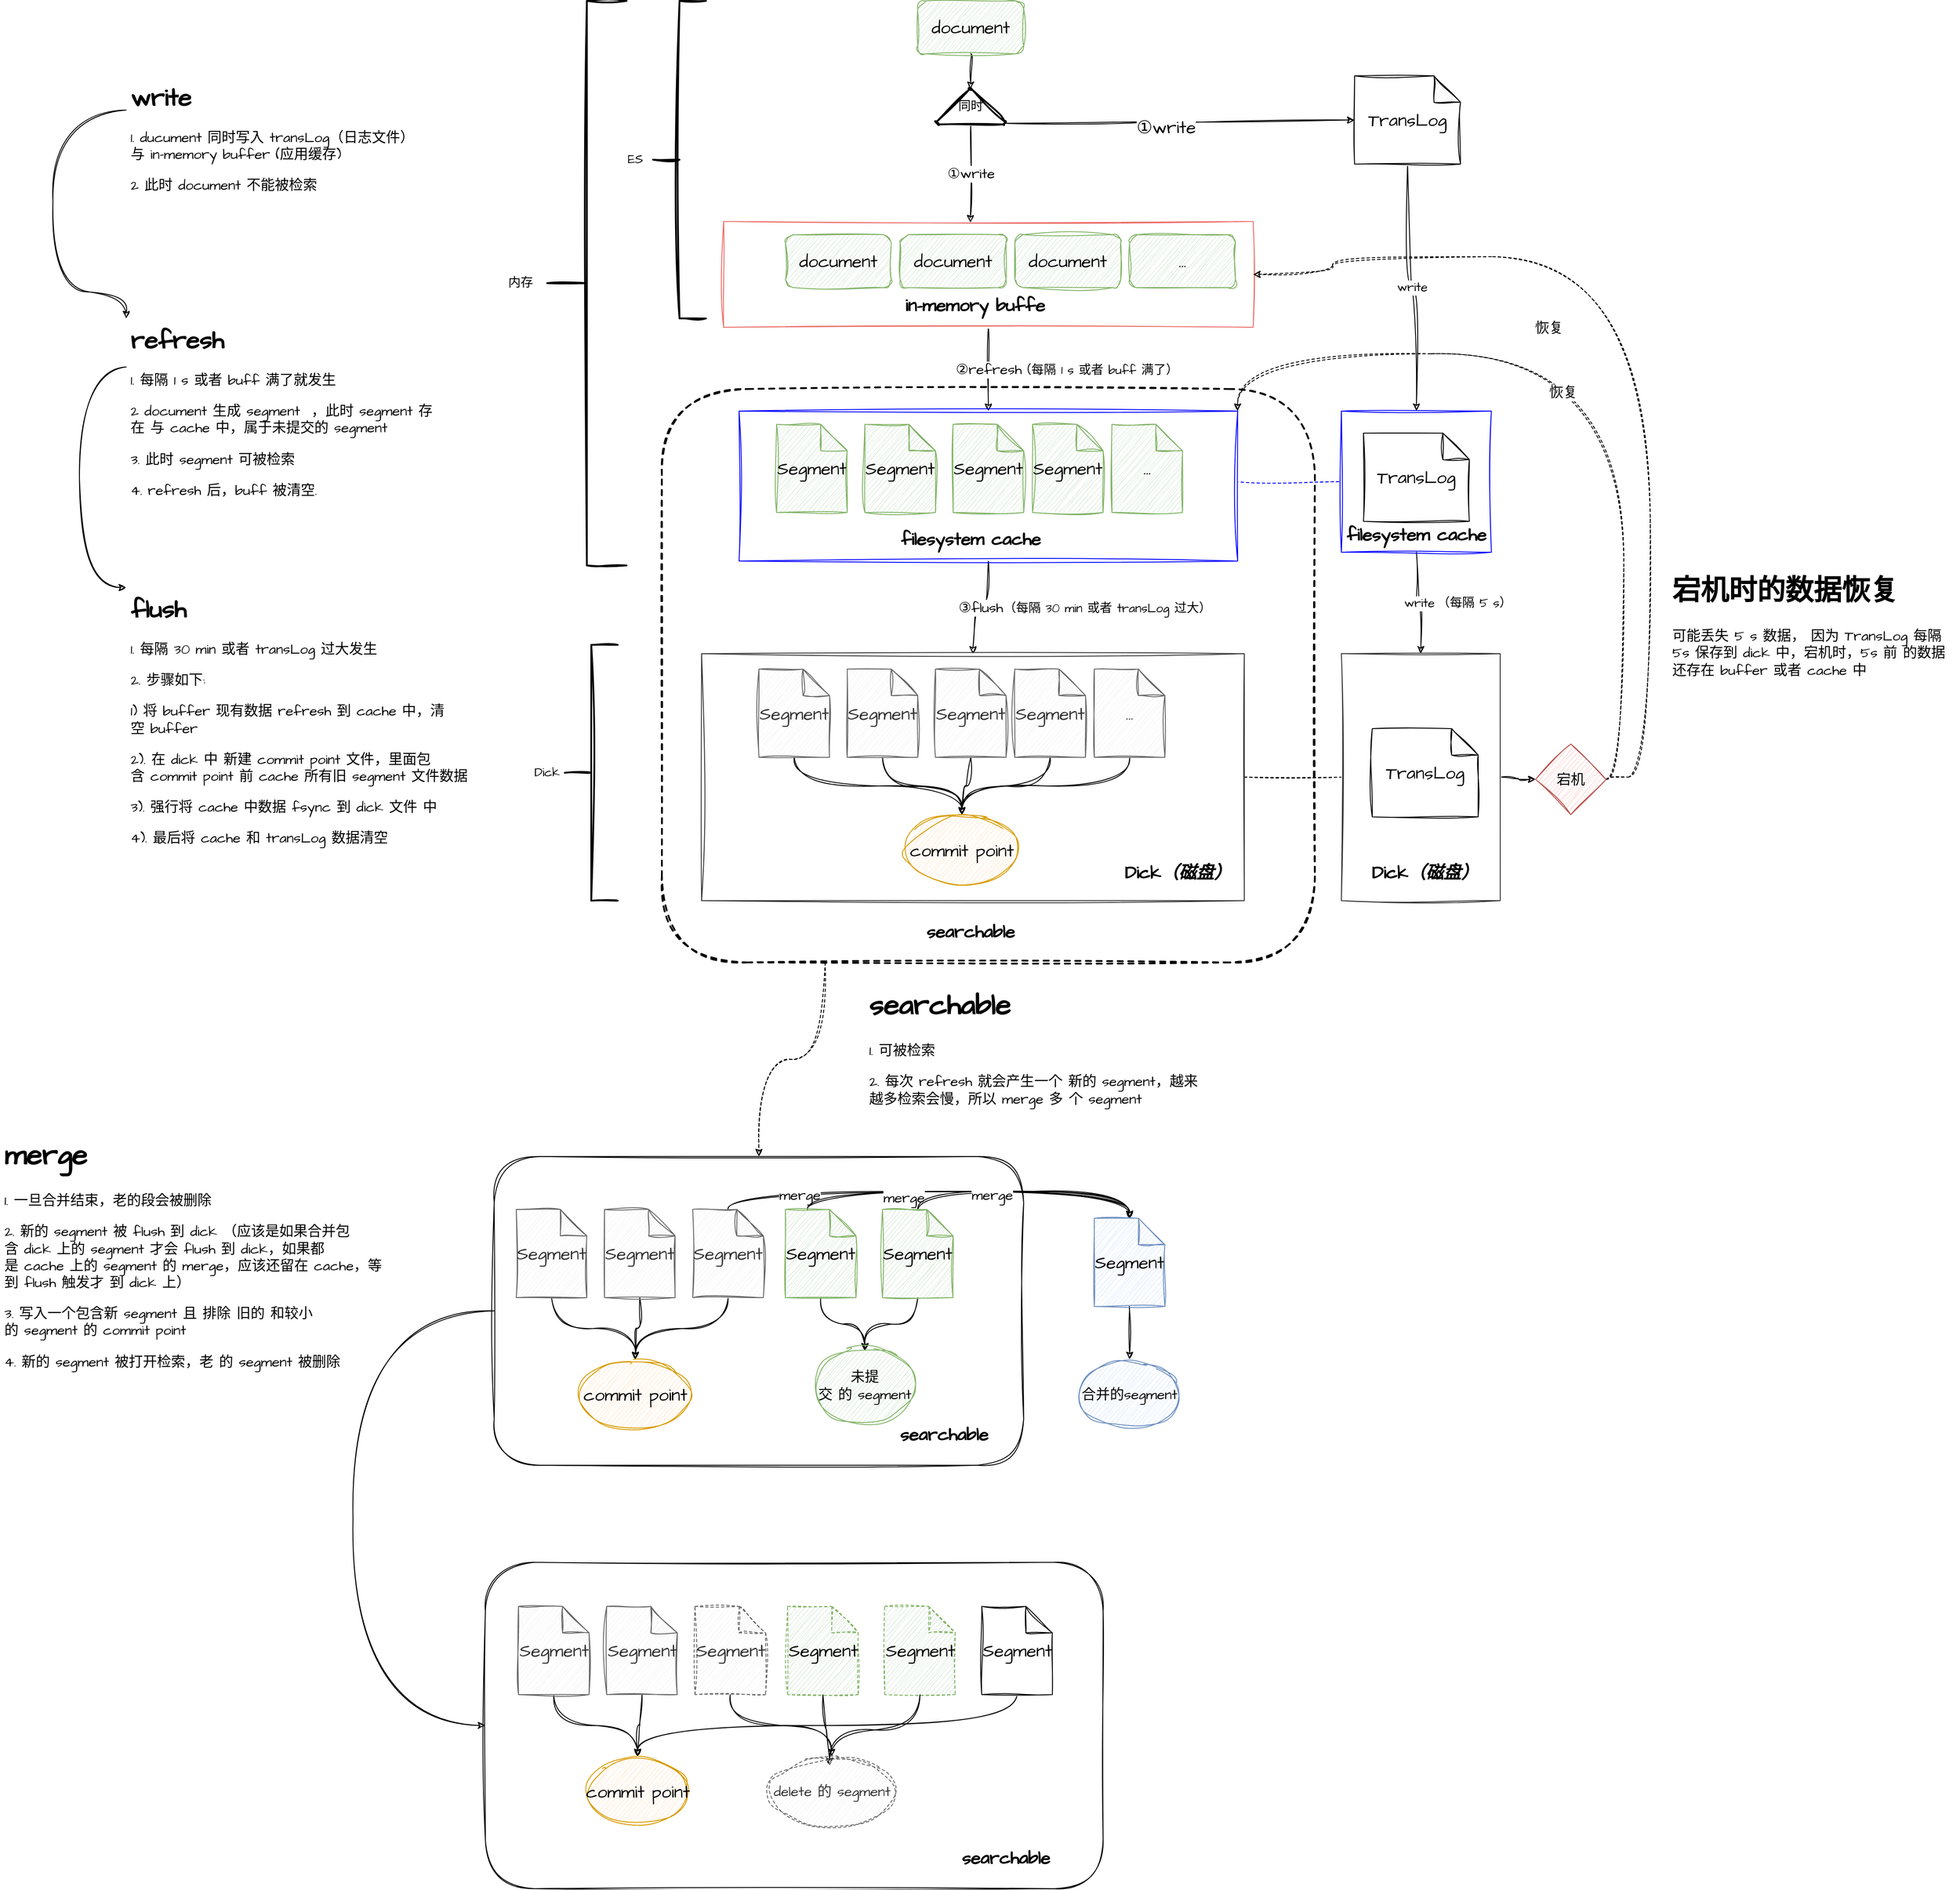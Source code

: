 <mxfile version="20.4.0" type="github">
  <diagram id="C5RBs43oDa-KdzZeNtuy" name="Page-1">
    <mxGraphModel dx="2714" dy="1038" grid="1" gridSize="10" guides="1" tooltips="1" connect="1" arrows="0" fold="1" page="1" pageScale="1" pageWidth="827" pageHeight="1169" math="0" shadow="0">
      <root>
        <mxCell id="WIyWlLk6GJQsqaUBKTNV-0" />
        <mxCell id="WIyWlLk6GJQsqaUBKTNV-1" parent="WIyWlLk6GJQsqaUBKTNV-0" />
        <mxCell id="B6rhOWFwD2jO_KiX5RUi-125" value="" style="rounded=1;whiteSpace=wrap;html=1;glass=0;sketch=1;hachureGap=4;jiggle=2;fontFamily=Architects Daughter;fontSource=https%3A%2F%2Ffonts.googleapis.com%2Fcss%3Ffamily%3DArchitects%2BDaughter;fontSize=16;" parent="WIyWlLk6GJQsqaUBKTNV-1" vertex="1">
          <mxGeometry x="-150" y="1890" width="700" height="370" as="geometry" />
        </mxCell>
        <mxCell id="B6rhOWFwD2jO_KiX5RUi-90" style="edgeStyle=orthogonalEdgeStyle;curved=1;rounded=0;sketch=1;hachureGap=4;jiggle=2;orthogonalLoop=1;jettySize=auto;html=1;exitX=0.25;exitY=1;exitDx=0;exitDy=0;dashed=1;fontFamily=Architects Daughter;fontSource=https%3A%2F%2Ffonts.googleapis.com%2Fcss%3Ffamily%3DArchitects%2BDaughter;fontSize=16;endArrow=classic;endFill=1;" parent="WIyWlLk6GJQsqaUBKTNV-1" source="B6rhOWFwD2jO_KiX5RUi-83" target="B6rhOWFwD2jO_KiX5RUi-91" edge="1">
          <mxGeometry relative="1" as="geometry">
            <mxPoint x="235.714" y="1570" as="targetPoint" />
          </mxGeometry>
        </mxCell>
        <mxCell id="B6rhOWFwD2jO_KiX5RUi-83" value="" style="rounded=1;whiteSpace=wrap;html=1;sketch=1;hachureGap=4;jiggle=2;strokeColor=#000000;fontFamily=Architects Daughter;fontSource=https%3A%2F%2Ffonts.googleapis.com%2Fcss%3Ffamily%3DArchitects%2BDaughter;fontSize=16;dashed=1;fillColor=none;glass=0;strokeWidth=2;" parent="WIyWlLk6GJQsqaUBKTNV-1" vertex="1">
          <mxGeometry x="50" y="560" width="740" height="650" as="geometry" />
        </mxCell>
        <mxCell id="B6rhOWFwD2jO_KiX5RUi-1" value="①write" style="edgeStyle=orthogonalEdgeStyle;rounded=0;sketch=1;hachureGap=4;jiggle=2;orthogonalLoop=1;jettySize=auto;html=1;fontFamily=Architects Daughter;fontSource=https%3A%2F%2Ffonts.googleapis.com%2Fcss%3Ffamily%3DArchitects%2BDaughter;fontSize=16;entryX=0.466;entryY=0.011;entryDx=0;entryDy=0;entryPerimeter=0;exitX=0.5;exitY=1;exitDx=0;exitDy=0;exitPerimeter=0;curved=1;" parent="WIyWlLk6GJQsqaUBKTNV-1" source="B6rhOWFwD2jO_KiX5RUi-53" target="B6rhOWFwD2jO_KiX5RUi-2" edge="1">
          <mxGeometry relative="1" as="geometry">
            <mxPoint x="400" y="360" as="targetPoint" />
          </mxGeometry>
        </mxCell>
        <mxCell id="B6rhOWFwD2jO_KiX5RUi-7" style="edgeStyle=orthogonalEdgeStyle;rounded=0;sketch=1;hachureGap=4;jiggle=2;orthogonalLoop=1;jettySize=auto;html=1;fontFamily=Architects Daughter;fontSource=https%3A%2F%2Ffonts.googleapis.com%2Fcss%3Ffamily%3DArchitects%2BDaughter;fontSize=16;exitX=0.99;exitY=0.97;exitDx=0;exitDy=0;exitPerimeter=0;curved=1;" parent="WIyWlLk6GJQsqaUBKTNV-1" source="B6rhOWFwD2jO_KiX5RUi-53" target="B6rhOWFwD2jO_KiX5RUi-8" edge="1">
          <mxGeometry relative="1" as="geometry">
            <mxPoint x="635" y="270" as="targetPoint" />
          </mxGeometry>
        </mxCell>
        <mxCell id="B6rhOWFwD2jO_KiX5RUi-9" value="①write" style="edgeLabel;html=1;align=center;verticalAlign=middle;resizable=0;points=[];fontSize=20;fontFamily=Architects Daughter;fontStyle=0" parent="B6rhOWFwD2jO_KiX5RUi-7" vertex="1" connectable="0">
          <mxGeometry x="-0.088" y="-4" relative="1" as="geometry">
            <mxPoint as="offset" />
          </mxGeometry>
        </mxCell>
        <mxCell id="B6rhOWFwD2jO_KiX5RUi-55" style="edgeStyle=orthogonalEdgeStyle;curved=1;rounded=0;sketch=1;hachureGap=4;jiggle=2;orthogonalLoop=1;jettySize=auto;html=1;exitX=0.5;exitY=1;exitDx=0;exitDy=0;entryX=0.5;entryY=0;entryDx=0;entryDy=0;entryPerimeter=0;fontFamily=Architects Daughter;fontSource=https%3A%2F%2Ffonts.googleapis.com%2Fcss%3Ffamily%3DArchitects%2BDaughter;fontSize=14;" parent="WIyWlLk6GJQsqaUBKTNV-1" source="B6rhOWFwD2jO_KiX5RUi-0" target="B6rhOWFwD2jO_KiX5RUi-53" edge="1">
          <mxGeometry relative="1" as="geometry" />
        </mxCell>
        <mxCell id="B6rhOWFwD2jO_KiX5RUi-0" value="document" style="rounded=1;whiteSpace=wrap;html=1;sketch=1;hachureGap=4;jiggle=2;fontFamily=Architects Daughter;fontSource=https%3A%2F%2Ffonts.googleapis.com%2Fcss%3Ffamily%3DArchitects%2BDaughter;fontSize=20;fillColor=#d5e8d4;strokeColor=#82b366;" parent="WIyWlLk6GJQsqaUBKTNV-1" vertex="1">
          <mxGeometry x="340" y="120" width="120" height="60" as="geometry" />
        </mxCell>
        <mxCell id="B6rhOWFwD2jO_KiX5RUi-10" value="②refresh" style="edgeStyle=orthogonalEdgeStyle;rounded=0;sketch=1;hachureGap=4;jiggle=2;orthogonalLoop=1;jettySize=auto;html=1;fontFamily=Architects Daughter;fontSource=https%3A%2F%2Ffonts.googleapis.com%2Fcss%3Ffamily%3DArchitects%2BDaughter;fontSize=16;" parent="WIyWlLk6GJQsqaUBKTNV-1" source="B6rhOWFwD2jO_KiX5RUi-2" target="B6rhOWFwD2jO_KiX5RUi-11" edge="1">
          <mxGeometry relative="1" as="geometry">
            <mxPoint x="420" y="520" as="targetPoint" />
          </mxGeometry>
        </mxCell>
        <mxCell id="B6rhOWFwD2jO_KiX5RUi-2" value="" style="rounded=0;whiteSpace=wrap;html=1;sketch=1;hachureGap=4;jiggle=2;fontFamily=Architects Daughter;fontSource=https%3A%2F%2Ffonts.googleapis.com%2Fcss%3Ffamily%3DArchitects%2BDaughter;fontSize=20;strokeColor=#EA6B66;" parent="WIyWlLk6GJQsqaUBKTNV-1" vertex="1">
          <mxGeometry x="120" y="370" width="600" height="120" as="geometry" />
        </mxCell>
        <mxCell id="B6rhOWFwD2jO_KiX5RUi-3" value="document" style="rounded=1;whiteSpace=wrap;html=1;sketch=1;hachureGap=4;jiggle=2;fontFamily=Architects Daughter;fontSource=https%3A%2F%2Ffonts.googleapis.com%2Fcss%3Ffamily%3DArchitects%2BDaughter;fontSize=20;fillColor=#d5e8d4;strokeColor=#82b366;" parent="WIyWlLk6GJQsqaUBKTNV-1" vertex="1">
          <mxGeometry x="190" y="385" width="120" height="60" as="geometry" />
        </mxCell>
        <mxCell id="B6rhOWFwD2jO_KiX5RUi-4" value="document" style="rounded=1;whiteSpace=wrap;html=1;sketch=1;hachureGap=4;jiggle=2;fontFamily=Architects Daughter;fontSource=https%3A%2F%2Ffonts.googleapis.com%2Fcss%3Ffamily%3DArchitects%2BDaughter;fontSize=20;fillColor=#d5e8d4;strokeColor=#82b366;" parent="WIyWlLk6GJQsqaUBKTNV-1" vertex="1">
          <mxGeometry x="320" y="385" width="120" height="60" as="geometry" />
        </mxCell>
        <mxCell id="B6rhOWFwD2jO_KiX5RUi-5" value="document" style="rounded=1;whiteSpace=wrap;html=1;sketch=1;hachureGap=4;jiggle=2;fontFamily=Architects Daughter;fontSource=https%3A%2F%2Ffonts.googleapis.com%2Fcss%3Ffamily%3DArchitects%2BDaughter;fontSize=20;fillColor=#d5e8d4;strokeColor=#82b366;" parent="WIyWlLk6GJQsqaUBKTNV-1" vertex="1">
          <mxGeometry x="450" y="385" width="120" height="60" as="geometry" />
        </mxCell>
        <mxCell id="B6rhOWFwD2jO_KiX5RUi-6" value="..." style="rounded=1;whiteSpace=wrap;html=1;sketch=1;hachureGap=4;jiggle=2;fontFamily=Architects Daughter;fontSource=https%3A%2F%2Ffonts.googleapis.com%2Fcss%3Ffamily%3DArchitects%2BDaughter;fontSize=20;fillColor=#d5e8d4;strokeColor=#82b366;" parent="WIyWlLk6GJQsqaUBKTNV-1" vertex="1">
          <mxGeometry x="580" y="385" width="120" height="60" as="geometry" />
        </mxCell>
        <mxCell id="B6rhOWFwD2jO_KiX5RUi-60" value="write" style="edgeStyle=orthogonalEdgeStyle;curved=1;rounded=0;sketch=1;hachureGap=4;jiggle=2;orthogonalLoop=1;jettySize=auto;html=1;entryX=0.5;entryY=0;entryDx=0;entryDy=0;fontFamily=Architects Daughter;fontSource=https%3A%2F%2Ffonts.googleapis.com%2Fcss%3Ffamily%3DArchitects%2BDaughter;fontSize=14;" parent="WIyWlLk6GJQsqaUBKTNV-1" source="B6rhOWFwD2jO_KiX5RUi-8" target="B6rhOWFwD2jO_KiX5RUi-59" edge="1">
          <mxGeometry relative="1" as="geometry" />
        </mxCell>
        <mxCell id="B6rhOWFwD2jO_KiX5RUi-8" value="TransLog" style="shape=note;whiteSpace=wrap;html=1;backgroundOutline=1;darkOpacity=0.05;sketch=1;hachureGap=4;jiggle=2;fontFamily=Architects Daughter;fontSource=https%3A%2F%2Ffonts.googleapis.com%2Fcss%3Ffamily%3DArchitects%2BDaughter;fontSize=20;" parent="WIyWlLk6GJQsqaUBKTNV-1" vertex="1">
          <mxGeometry x="835" y="205" width="120" height="100" as="geometry" />
        </mxCell>
        <mxCell id="B6rhOWFwD2jO_KiX5RUi-38" value="③flush" style="edgeStyle=orthogonalEdgeStyle;curved=1;rounded=0;sketch=1;hachureGap=4;jiggle=2;orthogonalLoop=1;jettySize=auto;html=1;entryX=0.5;entryY=0;entryDx=0;entryDy=0;fontFamily=Architects Daughter;fontSource=https%3A%2F%2Ffonts.googleapis.com%2Fcss%3Ffamily%3DArchitects%2BDaughter;fontSize=16;" parent="WIyWlLk6GJQsqaUBKTNV-1" source="B6rhOWFwD2jO_KiX5RUi-11" target="B6rhOWFwD2jO_KiX5RUi-24" edge="1">
          <mxGeometry relative="1" as="geometry" />
        </mxCell>
        <mxCell id="B6rhOWFwD2jO_KiX5RUi-61" style="edgeStyle=orthogonalEdgeStyle;curved=1;rounded=0;sketch=1;hachureGap=4;jiggle=2;orthogonalLoop=1;jettySize=auto;html=1;exitX=0.996;exitY=0.471;exitDx=0;exitDy=0;entryX=0;entryY=0.5;entryDx=0;entryDy=0;fontFamily=Architects Daughter;fontSource=https%3A%2F%2Ffonts.googleapis.com%2Fcss%3Ffamily%3DArchitects%2BDaughter;fontSize=14;endArrow=none;endFill=0;dashed=1;exitPerimeter=0;strokeColor=#0000FF;" parent="WIyWlLk6GJQsqaUBKTNV-1" source="B6rhOWFwD2jO_KiX5RUi-11" target="B6rhOWFwD2jO_KiX5RUi-59" edge="1">
          <mxGeometry relative="1" as="geometry" />
        </mxCell>
        <mxCell id="B6rhOWFwD2jO_KiX5RUi-11" value="" style="rounded=0;whiteSpace=wrap;html=1;sketch=1;hachureGap=4;jiggle=2;fontFamily=Architects Daughter;fontSource=https%3A%2F%2Ffonts.googleapis.com%2Fcss%3Ffamily%3DArchitects%2BDaughter;fontSize=20;strokeColor=#0000FF;" parent="WIyWlLk6GJQsqaUBKTNV-1" vertex="1">
          <mxGeometry x="137.5" y="585" width="565" height="170" as="geometry" />
        </mxCell>
        <mxCell id="B6rhOWFwD2jO_KiX5RUi-12" value="Segment" style="shape=note;whiteSpace=wrap;html=1;backgroundOutline=1;darkOpacity=0.05;sketch=1;hachureGap=4;jiggle=2;fontFamily=Architects Daughter;fontSource=https%3A%2F%2Ffonts.googleapis.com%2Fcss%3Ffamily%3DArchitects%2BDaughter;fontSize=20;strokeColor=#82b366;fillColor=#d5e8d4;" parent="WIyWlLk6GJQsqaUBKTNV-1" vertex="1">
          <mxGeometry x="180" y="600" width="80" height="100" as="geometry" />
        </mxCell>
        <mxCell id="B6rhOWFwD2jO_KiX5RUi-13" value="Segment" style="shape=note;whiteSpace=wrap;html=1;backgroundOutline=1;darkOpacity=0.05;sketch=1;hachureGap=4;jiggle=2;fontFamily=Architects Daughter;fontSource=https%3A%2F%2Ffonts.googleapis.com%2Fcss%3Ffamily%3DArchitects%2BDaughter;fontSize=20;fillColor=#d5e8d4;strokeColor=#82b366;" parent="WIyWlLk6GJQsqaUBKTNV-1" vertex="1">
          <mxGeometry x="280" y="600" width="80" height="100" as="geometry" />
        </mxCell>
        <mxCell id="B6rhOWFwD2jO_KiX5RUi-14" value="Segment" style="shape=note;whiteSpace=wrap;html=1;backgroundOutline=1;darkOpacity=0.05;sketch=1;hachureGap=4;jiggle=2;fontFamily=Architects Daughter;fontSource=https%3A%2F%2Ffonts.googleapis.com%2Fcss%3Ffamily%3DArchitects%2BDaughter;fontSize=20;fillColor=#d5e8d4;strokeColor=#82b366;" parent="WIyWlLk6GJQsqaUBKTNV-1" vertex="1">
          <mxGeometry x="380" y="600" width="80" height="100" as="geometry" />
        </mxCell>
        <mxCell id="B6rhOWFwD2jO_KiX5RUi-15" value="Segment" style="shape=note;whiteSpace=wrap;html=1;backgroundOutline=1;darkOpacity=0.05;sketch=1;hachureGap=4;jiggle=2;fontFamily=Architects Daughter;fontSource=https%3A%2F%2Ffonts.googleapis.com%2Fcss%3Ffamily%3DArchitects%2BDaughter;fontSize=20;fillColor=#d5e8d4;strokeColor=#82b366;" parent="WIyWlLk6GJQsqaUBKTNV-1" vertex="1">
          <mxGeometry x="470" y="600" width="80" height="100" as="geometry" />
        </mxCell>
        <mxCell id="B6rhOWFwD2jO_KiX5RUi-16" value="..." style="shape=note;whiteSpace=wrap;html=1;backgroundOutline=1;darkOpacity=0.05;sketch=1;hachureGap=4;jiggle=2;fontFamily=Architects Daughter;fontSource=https%3A%2F%2Ffonts.googleapis.com%2Fcss%3Ffamily%3DArchitects%2BDaughter;fontSize=20;fillColor=#d5e8d4;strokeColor=#82b366;" parent="WIyWlLk6GJQsqaUBKTNV-1" vertex="1">
          <mxGeometry x="560" y="600" width="80" height="100" as="geometry" />
        </mxCell>
        <mxCell id="B6rhOWFwD2jO_KiX5RUi-67" style="edgeStyle=orthogonalEdgeStyle;curved=1;rounded=0;sketch=1;hachureGap=4;jiggle=2;orthogonalLoop=1;jettySize=auto;html=1;exitX=1;exitY=0.5;exitDx=0;exitDy=0;dashed=1;fontFamily=Architects Daughter;fontSource=https%3A%2F%2Ffonts.googleapis.com%2Fcss%3Ffamily%3DArchitects%2BDaughter;fontSize=14;endArrow=none;endFill=0;" parent="WIyWlLk6GJQsqaUBKTNV-1" source="B6rhOWFwD2jO_KiX5RUi-24" target="B6rhOWFwD2jO_KiX5RUi-63" edge="1">
          <mxGeometry relative="1" as="geometry" />
        </mxCell>
        <mxCell id="B6rhOWFwD2jO_KiX5RUi-24" value="" style="rounded=0;whiteSpace=wrap;html=1;sketch=1;hachureGap=4;jiggle=2;fontFamily=Architects Daughter;fontSource=https%3A%2F%2Ffonts.googleapis.com%2Fcss%3Ffamily%3DArchitects%2BDaughter;fontSize=20;strokeColor=#333333;" parent="WIyWlLk6GJQsqaUBKTNV-1" vertex="1">
          <mxGeometry x="95" y="860" width="615" height="280" as="geometry" />
        </mxCell>
        <mxCell id="B6rhOWFwD2jO_KiX5RUi-25" style="edgeStyle=orthogonalEdgeStyle;rounded=0;sketch=1;hachureGap=4;jiggle=2;orthogonalLoop=1;jettySize=auto;html=1;fontFamily=Architects Daughter;fontSource=https%3A%2F%2Ffonts.googleapis.com%2Fcss%3Ffamily%3DArchitects%2BDaughter;fontSize=16;curved=1;exitX=0.5;exitY=1;exitDx=0;exitDy=0;exitPerimeter=0;" parent="WIyWlLk6GJQsqaUBKTNV-1" source="B6rhOWFwD2jO_KiX5RUi-26" target="B6rhOWFwD2jO_KiX5RUi-35" edge="1">
          <mxGeometry relative="1" as="geometry" />
        </mxCell>
        <mxCell id="B6rhOWFwD2jO_KiX5RUi-26" value="Segment" style="shape=note;whiteSpace=wrap;html=1;backgroundOutline=1;darkOpacity=0.05;sketch=1;hachureGap=4;jiggle=2;fontFamily=Architects Daughter;fontSource=https%3A%2F%2Ffonts.googleapis.com%2Fcss%3Ffamily%3DArchitects%2BDaughter;fontSize=20;fillColor=#f5f5f5;fontColor=#333333;strokeColor=#666666;" parent="WIyWlLk6GJQsqaUBKTNV-1" vertex="1">
          <mxGeometry x="160" y="877.5" width="80" height="100" as="geometry" />
        </mxCell>
        <mxCell id="B6rhOWFwD2jO_KiX5RUi-27" style="edgeStyle=orthogonalEdgeStyle;curved=1;rounded=0;sketch=1;hachureGap=4;jiggle=2;orthogonalLoop=1;jettySize=auto;html=1;entryX=0.5;entryY=0;entryDx=0;entryDy=0;fontFamily=Architects Daughter;fontSource=https%3A%2F%2Ffonts.googleapis.com%2Fcss%3Ffamily%3DArchitects%2BDaughter;fontSize=16;" parent="WIyWlLk6GJQsqaUBKTNV-1" source="B6rhOWFwD2jO_KiX5RUi-28" target="B6rhOWFwD2jO_KiX5RUi-35" edge="1">
          <mxGeometry relative="1" as="geometry" />
        </mxCell>
        <mxCell id="B6rhOWFwD2jO_KiX5RUi-28" value="Segment" style="shape=note;whiteSpace=wrap;html=1;backgroundOutline=1;darkOpacity=0.05;sketch=1;hachureGap=4;jiggle=2;fontFamily=Architects Daughter;fontSource=https%3A%2F%2Ffonts.googleapis.com%2Fcss%3Ffamily%3DArchitects%2BDaughter;fontSize=20;fillColor=#f5f5f5;fontColor=#333333;strokeColor=#666666;" parent="WIyWlLk6GJQsqaUBKTNV-1" vertex="1">
          <mxGeometry x="260" y="877.5" width="80" height="100" as="geometry" />
        </mxCell>
        <mxCell id="B6rhOWFwD2jO_KiX5RUi-29" style="edgeStyle=orthogonalEdgeStyle;curved=1;rounded=0;sketch=1;hachureGap=4;jiggle=2;orthogonalLoop=1;jettySize=auto;html=1;entryX=0.5;entryY=0;entryDx=0;entryDy=0;fontFamily=Architects Daughter;fontSource=https%3A%2F%2Ffonts.googleapis.com%2Fcss%3Ffamily%3DArchitects%2BDaughter;fontSize=16;" parent="WIyWlLk6GJQsqaUBKTNV-1" source="B6rhOWFwD2jO_KiX5RUi-30" target="B6rhOWFwD2jO_KiX5RUi-35" edge="1">
          <mxGeometry relative="1" as="geometry" />
        </mxCell>
        <mxCell id="B6rhOWFwD2jO_KiX5RUi-30" value="Segment" style="shape=note;whiteSpace=wrap;html=1;backgroundOutline=1;darkOpacity=0.05;sketch=1;hachureGap=4;jiggle=2;fontFamily=Architects Daughter;fontSource=https%3A%2F%2Ffonts.googleapis.com%2Fcss%3Ffamily%3DArchitects%2BDaughter;fontSize=20;fillColor=#f5f5f5;fontColor=#333333;strokeColor=#666666;" parent="WIyWlLk6GJQsqaUBKTNV-1" vertex="1">
          <mxGeometry x="360" y="877.5" width="80" height="100" as="geometry" />
        </mxCell>
        <mxCell id="B6rhOWFwD2jO_KiX5RUi-31" style="edgeStyle=orthogonalEdgeStyle;curved=1;rounded=0;sketch=1;hachureGap=4;jiggle=2;orthogonalLoop=1;jettySize=auto;html=1;entryX=0.5;entryY=0;entryDx=0;entryDy=0;fontFamily=Architects Daughter;fontSource=https%3A%2F%2Ffonts.googleapis.com%2Fcss%3Ffamily%3DArchitects%2BDaughter;fontSize=16;exitX=0.5;exitY=1;exitDx=0;exitDy=0;exitPerimeter=0;" parent="WIyWlLk6GJQsqaUBKTNV-1" source="B6rhOWFwD2jO_KiX5RUi-32" target="B6rhOWFwD2jO_KiX5RUi-35" edge="1">
          <mxGeometry relative="1" as="geometry" />
        </mxCell>
        <mxCell id="B6rhOWFwD2jO_KiX5RUi-32" value="Segment" style="shape=note;whiteSpace=wrap;html=1;backgroundOutline=1;darkOpacity=0.05;sketch=1;hachureGap=4;jiggle=2;fontFamily=Architects Daughter;fontSource=https%3A%2F%2Ffonts.googleapis.com%2Fcss%3Ffamily%3DArchitects%2BDaughter;fontSize=20;fillColor=#f5f5f5;fontColor=#333333;strokeColor=#666666;" parent="WIyWlLk6GJQsqaUBKTNV-1" vertex="1">
          <mxGeometry x="450" y="877.5" width="80" height="100" as="geometry" />
        </mxCell>
        <mxCell id="B6rhOWFwD2jO_KiX5RUi-33" style="edgeStyle=orthogonalEdgeStyle;curved=1;rounded=0;sketch=1;hachureGap=4;jiggle=2;orthogonalLoop=1;jettySize=auto;html=1;fontFamily=Architects Daughter;fontSource=https%3A%2F%2Ffonts.googleapis.com%2Fcss%3Ffamily%3DArchitects%2BDaughter;fontSize=16;exitX=0.5;exitY=1;exitDx=0;exitDy=0;exitPerimeter=0;" parent="WIyWlLk6GJQsqaUBKTNV-1" source="B6rhOWFwD2jO_KiX5RUi-34" target="B6rhOWFwD2jO_KiX5RUi-35" edge="1">
          <mxGeometry relative="1" as="geometry" />
        </mxCell>
        <mxCell id="B6rhOWFwD2jO_KiX5RUi-34" value="..." style="shape=note;whiteSpace=wrap;html=1;backgroundOutline=1;darkOpacity=0.05;sketch=1;hachureGap=4;jiggle=2;fontFamily=Architects Daughter;fontSource=https%3A%2F%2Ffonts.googleapis.com%2Fcss%3Ffamily%3DArchitects%2BDaughter;fontSize=20;fillColor=#f5f5f5;fontColor=#333333;strokeColor=#666666;" parent="WIyWlLk6GJQsqaUBKTNV-1" vertex="1">
          <mxGeometry x="540" y="877.5" width="80" height="100" as="geometry" />
        </mxCell>
        <mxCell id="B6rhOWFwD2jO_KiX5RUi-35" value="commit point" style="ellipse;whiteSpace=wrap;html=1;sketch=1;hachureGap=4;jiggle=2;fontFamily=Architects Daughter;fontSource=https%3A%2F%2Ffonts.googleapis.com%2Fcss%3Ffamily%3DArchitects%2BDaughter;fontSize=20;fillColor=#ffe6cc;strokeColor=#d79b00;" parent="WIyWlLk6GJQsqaUBKTNV-1" vertex="1">
          <mxGeometry x="330" y="1042.5" width="120" height="80" as="geometry" />
        </mxCell>
        <mxCell id="B6rhOWFwD2jO_KiX5RUi-36" value="in-memory buffe" style="text;html=1;strokeColor=none;fillColor=none;align=center;verticalAlign=middle;whiteSpace=wrap;rounded=0;sketch=1;hachureGap=4;jiggle=2;fontFamily=Architects Daughter;fontSource=https%3A%2F%2Ffonts.googleapis.com%2Fcss%3Ffamily%3DArchitects%2BDaughter;fontSize=20;fontStyle=1" parent="WIyWlLk6GJQsqaUBKTNV-1" vertex="1">
          <mxGeometry x="310" y="450" width="190" height="30" as="geometry" />
        </mxCell>
        <mxCell id="B6rhOWFwD2jO_KiX5RUi-37" value="filesystem cache" style="text;html=1;strokeColor=none;fillColor=none;align=center;verticalAlign=middle;whiteSpace=wrap;rounded=0;sketch=1;hachureGap=4;jiggle=2;fontFamily=Architects Daughter;fontSource=https%3A%2F%2Ffonts.googleapis.com%2Fcss%3Ffamily%3DArchitects%2BDaughter;fontSize=20;fontStyle=1" parent="WIyWlLk6GJQsqaUBKTNV-1" vertex="1">
          <mxGeometry x="305" y="715" width="190" height="30" as="geometry" />
        </mxCell>
        <mxCell id="B6rhOWFwD2jO_KiX5RUi-39" value="Dick&lt;i&gt;（磁盘）&lt;/i&gt;" style="text;html=1;strokeColor=none;fillColor=none;align=center;verticalAlign=middle;whiteSpace=wrap;rounded=0;sketch=1;hachureGap=4;jiggle=2;fontFamily=Architects Daughter;fontSource=https%3A%2F%2Ffonts.googleapis.com%2Fcss%3Ffamily%3DArchitects%2BDaughter;fontSize=20;fontStyle=1" parent="WIyWlLk6GJQsqaUBKTNV-1" vertex="1">
          <mxGeometry x="540" y="1092.5" width="190" height="30" as="geometry" />
        </mxCell>
        <mxCell id="B6rhOWFwD2jO_KiX5RUi-41" value="（每隔 1&amp;nbsp;s&amp;nbsp;或者&amp;nbsp;buff&amp;nbsp;满了）" style="text;html=1;strokeColor=none;fillColor=none;align=center;verticalAlign=middle;whiteSpace=wrap;rounded=0;dashed=1;sketch=1;hachureGap=4;jiggle=2;fontFamily=Architects Daughter;fontSize=14;fontSource=https%3A%2F%2Ffonts.googleapis.com%2Fcss%3Ffamily%3DArchitects%2BDaughter;" parent="WIyWlLk6GJQsqaUBKTNV-1" vertex="1">
          <mxGeometry x="420" y="534" width="250" height="10" as="geometry" />
        </mxCell>
        <mxCell id="B6rhOWFwD2jO_KiX5RUi-45" value="（每隔 30&amp;nbsp;min&amp;nbsp;或者&amp;nbsp;transLog&amp;nbsp;过大）" style="text;html=1;strokeColor=none;fillColor=none;align=center;verticalAlign=middle;whiteSpace=wrap;rounded=0;dashed=1;sketch=1;hachureGap=4;jiggle=2;fontFamily=Architects Daughter;fontSize=14;fontSource=https%3A%2F%2Ffonts.googleapis.com%2Fcss%3Ffamily%3DArchitects%2BDaughter;" parent="WIyWlLk6GJQsqaUBKTNV-1" vertex="1">
          <mxGeometry x="410" y="804" width="290" height="10" as="geometry" />
        </mxCell>
        <mxCell id="B6rhOWFwD2jO_KiX5RUi-46" value="" style="strokeWidth=2;html=1;shape=mxgraph.flowchart.annotation_2;align=left;labelPosition=right;pointerEvents=1;sketch=1;hachureGap=4;jiggle=2;strokeColor=#000000;fontFamily=Architects Daughter;fontSource=https%3A%2F%2Ffonts.googleapis.com%2Fcss%3Ffamily%3DArchitects%2BDaughter;fontSize=14;" parent="WIyWlLk6GJQsqaUBKTNV-1" vertex="1">
          <mxGeometry x="40" y="120" width="60" height="360" as="geometry" />
        </mxCell>
        <mxCell id="B6rhOWFwD2jO_KiX5RUi-47" value="ES" style="text;html=1;strokeColor=none;fillColor=none;align=center;verticalAlign=middle;whiteSpace=wrap;rounded=0;sketch=1;hachureGap=4;jiggle=2;fontFamily=Architects Daughter;fontSource=https%3A%2F%2Ffonts.googleapis.com%2Fcss%3Ffamily%3DArchitects%2BDaughter;fontSize=14;" parent="WIyWlLk6GJQsqaUBKTNV-1" vertex="1">
          <mxGeometry x="-10" y="285" width="60" height="30" as="geometry" />
        </mxCell>
        <mxCell id="B6rhOWFwD2jO_KiX5RUi-48" value="" style="strokeWidth=2;html=1;shape=mxgraph.flowchart.annotation_2;align=left;labelPosition=right;pointerEvents=1;sketch=1;hachureGap=4;jiggle=2;strokeColor=#000000;fontFamily=Architects Daughter;fontSource=https%3A%2F%2Ffonts.googleapis.com%2Fcss%3Ffamily%3DArchitects%2BDaughter;fontSize=14;" parent="WIyWlLk6GJQsqaUBKTNV-1" vertex="1">
          <mxGeometry x="-80" y="120" width="90" height="640" as="geometry" />
        </mxCell>
        <mxCell id="B6rhOWFwD2jO_KiX5RUi-49" value="内存" style="text;html=1;strokeColor=none;fillColor=none;align=center;verticalAlign=middle;whiteSpace=wrap;rounded=0;sketch=1;hachureGap=4;jiggle=2;fontFamily=Architects Daughter;fontSource=https%3A%2F%2Ffonts.googleapis.com%2Fcss%3Ffamily%3DArchitects%2BDaughter;fontSize=14;" parent="WIyWlLk6GJQsqaUBKTNV-1" vertex="1">
          <mxGeometry x="-140" y="425" width="60" height="30" as="geometry" />
        </mxCell>
        <mxCell id="B6rhOWFwD2jO_KiX5RUi-50" value="" style="strokeWidth=2;html=1;shape=mxgraph.flowchart.annotation_2;align=left;labelPosition=right;pointerEvents=1;sketch=1;hachureGap=4;jiggle=2;strokeColor=#000000;fontFamily=Architects Daughter;fontSource=https%3A%2F%2Ffonts.googleapis.com%2Fcss%3Ffamily%3DArchitects%2BDaughter;fontSize=14;" parent="WIyWlLk6GJQsqaUBKTNV-1" vertex="1">
          <mxGeometry x="-60" y="850" width="60" height="290" as="geometry" />
        </mxCell>
        <mxCell id="B6rhOWFwD2jO_KiX5RUi-51" value="Dick" style="text;html=1;strokeColor=none;fillColor=none;align=center;verticalAlign=middle;whiteSpace=wrap;rounded=0;sketch=1;hachureGap=4;jiggle=2;fontFamily=Architects Daughter;fontSource=https%3A%2F%2Ffonts.googleapis.com%2Fcss%3Ffamily%3DArchitects%2BDaughter;fontSize=14;" parent="WIyWlLk6GJQsqaUBKTNV-1" vertex="1">
          <mxGeometry x="-110" y="980" width="60" height="30" as="geometry" />
        </mxCell>
        <mxCell id="B6rhOWFwD2jO_KiX5RUi-53" value="同时" style="strokeWidth=2;html=1;shape=mxgraph.flowchart.extract_or_measurement;whiteSpace=wrap;sketch=1;hachureGap=4;jiggle=2;strokeColor=#000000;fontFamily=Architects Daughter;fontSource=https%3A%2F%2Ffonts.googleapis.com%2Fcss%3Ffamily%3DArchitects%2BDaughter;fontSize=14;" parent="WIyWlLk6GJQsqaUBKTNV-1" vertex="1">
          <mxGeometry x="361.25" y="220" width="77.5" height="40" as="geometry" />
        </mxCell>
        <mxCell id="B6rhOWFwD2jO_KiX5RUi-65" value="write" style="edgeStyle=orthogonalEdgeStyle;curved=1;rounded=0;sketch=1;hachureGap=4;jiggle=2;orthogonalLoop=1;jettySize=auto;html=1;exitX=0.5;exitY=1;exitDx=0;exitDy=0;entryX=0.5;entryY=0;entryDx=0;entryDy=0;fontFamily=Architects Daughter;fontSource=https%3A%2F%2Ffonts.googleapis.com%2Fcss%3Ffamily%3DArchitects%2BDaughter;fontSize=14;endArrow=classic;endFill=1;" parent="WIyWlLk6GJQsqaUBKTNV-1" source="B6rhOWFwD2jO_KiX5RUi-59" target="B6rhOWFwD2jO_KiX5RUi-63" edge="1">
          <mxGeometry relative="1" as="geometry" />
        </mxCell>
        <mxCell id="B6rhOWFwD2jO_KiX5RUi-59" value="" style="rounded=0;whiteSpace=wrap;html=1;sketch=1;hachureGap=4;jiggle=2;fontFamily=Architects Daughter;fontSource=https%3A%2F%2Ffonts.googleapis.com%2Fcss%3Ffamily%3DArchitects%2BDaughter;fontSize=20;strokeColor=#0000FF;" parent="WIyWlLk6GJQsqaUBKTNV-1" vertex="1">
          <mxGeometry x="820" y="585" width="170" height="160" as="geometry" />
        </mxCell>
        <mxCell id="B6rhOWFwD2jO_KiX5RUi-62" value="TransLog" style="shape=note;whiteSpace=wrap;html=1;backgroundOutline=1;darkOpacity=0.05;sketch=1;hachureGap=4;jiggle=2;fontFamily=Architects Daughter;fontSource=https%3A%2F%2Ffonts.googleapis.com%2Fcss%3Ffamily%3DArchitects%2BDaughter;fontSize=20;" parent="WIyWlLk6GJQsqaUBKTNV-1" vertex="1">
          <mxGeometry x="845" y="610" width="120" height="100" as="geometry" />
        </mxCell>
        <mxCell id="B6rhOWFwD2jO_KiX5RUi-77" style="edgeStyle=orthogonalEdgeStyle;curved=1;rounded=0;sketch=1;hachureGap=4;jiggle=2;orthogonalLoop=1;jettySize=auto;html=1;exitX=1;exitY=0.5;exitDx=0;exitDy=0;fontFamily=Architects Daughter;fontSource=https%3A%2F%2Ffonts.googleapis.com%2Fcss%3Ffamily%3DArchitects%2BDaughter;fontSize=16;endArrow=classic;endFill=1;" parent="WIyWlLk6GJQsqaUBKTNV-1" source="B6rhOWFwD2jO_KiX5RUi-63" target="B6rhOWFwD2jO_KiX5RUi-78" edge="1">
          <mxGeometry relative="1" as="geometry">
            <mxPoint x="1040" y="999.714" as="targetPoint" />
          </mxGeometry>
        </mxCell>
        <mxCell id="B6rhOWFwD2jO_KiX5RUi-63" value="" style="rounded=0;whiteSpace=wrap;html=1;sketch=1;hachureGap=4;jiggle=2;fontFamily=Architects Daughter;fontSource=https%3A%2F%2Ffonts.googleapis.com%2Fcss%3Ffamily%3DArchitects%2BDaughter;fontSize=20;strokeColor=#333333;" parent="WIyWlLk6GJQsqaUBKTNV-1" vertex="1">
          <mxGeometry x="820" y="860" width="180" height="280" as="geometry" />
        </mxCell>
        <mxCell id="B6rhOWFwD2jO_KiX5RUi-64" value="TransLog" style="shape=note;whiteSpace=wrap;html=1;backgroundOutline=1;darkOpacity=0.05;sketch=1;hachureGap=4;jiggle=2;fontFamily=Architects Daughter;fontSource=https%3A%2F%2Ffonts.googleapis.com%2Fcss%3Ffamily%3DArchitects%2BDaughter;fontSize=20;" parent="WIyWlLk6GJQsqaUBKTNV-1" vertex="1">
          <mxGeometry x="855" y="945" width="120" height="100" as="geometry" />
        </mxCell>
        <mxCell id="B6rhOWFwD2jO_KiX5RUi-66" value="（每隔 5 s）" style="text;html=1;strokeColor=none;fillColor=none;align=center;verticalAlign=middle;whiteSpace=wrap;rounded=0;dashed=1;sketch=1;hachureGap=4;jiggle=2;fontFamily=Architects Daughter;fontSize=14;fontSource=https%3A%2F%2Ffonts.googleapis.com%2Fcss%3Ffamily%3DArchitects%2BDaughter;" parent="WIyWlLk6GJQsqaUBKTNV-1" vertex="1">
          <mxGeometry x="826" y="798" width="290" height="10" as="geometry" />
        </mxCell>
        <mxCell id="B6rhOWFwD2jO_KiX5RUi-75" style="edgeStyle=orthogonalEdgeStyle;curved=1;rounded=0;sketch=1;hachureGap=4;jiggle=2;orthogonalLoop=1;jettySize=auto;html=1;exitX=0;exitY=0.25;exitDx=0;exitDy=0;entryX=0;entryY=0;entryDx=0;entryDy=0;fontFamily=Architects Daughter;fontSource=https%3A%2F%2Ffonts.googleapis.com%2Fcss%3Ffamily%3DArchitects%2BDaughter;fontSize=16;endArrow=classic;endFill=1;" parent="WIyWlLk6GJQsqaUBKTNV-1" source="B6rhOWFwD2jO_KiX5RUi-68" target="B6rhOWFwD2jO_KiX5RUi-70" edge="1">
          <mxGeometry relative="1" as="geometry">
            <Array as="points">
              <mxPoint x="-610" y="535" />
              <mxPoint x="-610" y="785" />
            </Array>
          </mxGeometry>
        </mxCell>
        <mxCell id="B6rhOWFwD2jO_KiX5RUi-68" value="&lt;h1&gt;refresh&lt;/h1&gt;&lt;p style=&quot;font-size: 16px;&quot;&gt;&lt;span style=&quot;font-size: 15px;&quot;&gt;1&lt;/span&gt;&lt;font style=&quot;font-size: 16px;&quot;&gt;.&amp;nbsp;每隔 1&amp;nbsp;s&amp;nbsp;或者&amp;nbsp;buff&amp;nbsp;满了就发生&lt;/font&gt;&lt;/p&gt;&lt;p style=&quot;font-size: 16px;&quot;&gt;&lt;font style=&quot;font-size: 16px;&quot;&gt;2&amp;nbsp;document&amp;nbsp;生成&amp;nbsp;segment&amp;nbsp; ，此时&amp;nbsp;segment&amp;nbsp;存在&amp;nbsp;与&amp;nbsp;cache&amp;nbsp;中，属于未提交的&amp;nbsp;segment&lt;/font&gt;&lt;/p&gt;&lt;p style=&quot;font-size: 16px;&quot;&gt;&lt;font style=&quot;font-size: 16px;&quot;&gt;3.&amp;nbsp;此时&amp;nbsp;segment&amp;nbsp;可被检索&lt;/font&gt;&lt;/p&gt;&lt;p style=&quot;font-size: 16px;&quot;&gt;&lt;font style=&quot;font-size: 16px;&quot;&gt;4.&amp;nbsp;refresh&amp;nbsp;后，buff&amp;nbsp;被清空.&lt;/font&gt;&lt;/p&gt;" style="text;html=1;strokeColor=none;fillColor=none;spacing=5;spacingTop=-20;whiteSpace=wrap;overflow=hidden;rounded=0;sketch=1;hachureGap=4;jiggle=2;fontFamily=Architects Daughter;fontSource=https%3A%2F%2Ffonts.googleapis.com%2Fcss%3Ffamily%3DArchitects%2BDaughter;fontSize=14;" parent="WIyWlLk6GJQsqaUBKTNV-1" vertex="1">
          <mxGeometry x="-557" y="480" width="397" height="220" as="geometry" />
        </mxCell>
        <mxCell id="B6rhOWFwD2jO_KiX5RUi-71" style="edgeStyle=orthogonalEdgeStyle;curved=1;rounded=0;sketch=1;hachureGap=4;jiggle=2;orthogonalLoop=1;jettySize=auto;html=1;exitX=0;exitY=0.25;exitDx=0;exitDy=0;entryX=0;entryY=0;entryDx=0;entryDy=0;fontFamily=Architects Daughter;fontSource=https%3A%2F%2Ffonts.googleapis.com%2Fcss%3Ffamily%3DArchitects%2BDaughter;fontSize=16;endArrow=classic;endFill=1;" parent="WIyWlLk6GJQsqaUBKTNV-1" source="B6rhOWFwD2jO_KiX5RUi-69" target="B6rhOWFwD2jO_KiX5RUi-68" edge="1">
          <mxGeometry relative="1" as="geometry">
            <Array as="points">
              <mxPoint x="-640" y="244" />
              <mxPoint x="-640" y="450" />
              <mxPoint x="-557" y="450" />
            </Array>
          </mxGeometry>
        </mxCell>
        <mxCell id="B6rhOWFwD2jO_KiX5RUi-69" value="&lt;h1&gt;write&lt;/h1&gt;&lt;p style=&quot;font-size: 16px;&quot;&gt;&lt;span style=&quot;font-size: 15px;&quot;&gt;1&lt;/span&gt;&lt;font style=&quot;font-size: 16px;&quot;&gt;.&amp;nbsp;ducument&amp;nbsp;同时写入&amp;nbsp;transLog（日志文件）与&amp;nbsp;in-memory&amp;nbsp;buffer (应用缓存)&lt;/font&gt;&lt;/p&gt;&lt;p style=&quot;font-size: 16px;&quot;&gt;&lt;font style=&quot;font-size: 16px;&quot;&gt;2&amp;nbsp;此时&amp;nbsp;document&amp;nbsp;不能被检索&lt;/font&gt;&lt;/p&gt;" style="text;html=1;strokeColor=none;fillColor=none;spacing=5;spacingTop=-20;whiteSpace=wrap;overflow=hidden;rounded=0;sketch=1;hachureGap=4;jiggle=2;fontFamily=Architects Daughter;fontSource=https%3A%2F%2Ffonts.googleapis.com%2Fcss%3Ffamily%3DArchitects%2BDaughter;fontSize=14;" parent="WIyWlLk6GJQsqaUBKTNV-1" vertex="1">
          <mxGeometry x="-557" y="205" width="367" height="155" as="geometry" />
        </mxCell>
        <mxCell id="B6rhOWFwD2jO_KiX5RUi-70" value="&lt;h1&gt;flush&lt;/h1&gt;&lt;p style=&quot;font-size: 16px;&quot;&gt;&lt;span style=&quot;font-size: 15px;&quot;&gt;1&lt;/span&gt;&lt;font style=&quot;font-size: 16px;&quot;&gt;.&amp;nbsp;每隔 30&amp;nbsp;min&amp;nbsp;或者&amp;nbsp;transLog&amp;nbsp;过大发生&lt;/font&gt;&lt;/p&gt;&lt;p style=&quot;font-size: 16px;&quot;&gt;2.&amp;nbsp;步骤如下:&lt;/p&gt;&lt;p style=&quot;font-size: 16px;&quot;&gt;&lt;font style=&quot;font-size: 16px;&quot;&gt;1) 将&amp;nbsp;buffer&amp;nbsp;现有数据&amp;nbsp;refresh&amp;nbsp;到&amp;nbsp;cache&amp;nbsp;中，清空&amp;nbsp;buffer&lt;/font&gt;&lt;/p&gt;&lt;p style=&quot;font-size: 16px;&quot;&gt;&lt;font style=&quot;font-size: 16px;&quot;&gt;2).&amp;nbsp;在&amp;nbsp;dick&amp;nbsp;中&amp;nbsp;新建&amp;nbsp;commit&amp;nbsp;point&amp;nbsp;文件，里面包含&amp;nbsp;commit&amp;nbsp;point&amp;nbsp;前&amp;nbsp;cache&amp;nbsp;所有旧&amp;nbsp;segment&amp;nbsp;文件数据&lt;/font&gt;&lt;/p&gt;&lt;p style=&quot;font-size: 16px;&quot;&gt;&lt;font style=&quot;font-size: 16px;&quot;&gt;3).&amp;nbsp;强行将&amp;nbsp;cache&amp;nbsp;中数据&amp;nbsp;fsync&amp;nbsp;到&amp;nbsp;dick&amp;nbsp;文件&amp;nbsp;中&lt;/font&gt;&lt;/p&gt;&lt;p style=&quot;font-size: 16px;&quot;&gt;4).&amp;nbsp;最后将&amp;nbsp;cache&amp;nbsp;和&amp;nbsp;transLog&amp;nbsp;数据清空&lt;/p&gt;" style="text;html=1;strokeColor=none;fillColor=none;spacing=5;spacingTop=-20;whiteSpace=wrap;overflow=hidden;rounded=0;sketch=1;hachureGap=4;jiggle=2;fontFamily=Architects Daughter;fontSource=https%3A%2F%2Ffonts.googleapis.com%2Fcss%3Ffamily%3DArchitects%2BDaughter;fontSize=14;" parent="WIyWlLk6GJQsqaUBKTNV-1" vertex="1">
          <mxGeometry x="-557" y="785" width="430" height="315" as="geometry" />
        </mxCell>
        <mxCell id="B6rhOWFwD2jO_KiX5RUi-76" value="&lt;h1&gt;宕机时的数据恢复&lt;/h1&gt;&lt;p&gt;可能丢失 5&amp;nbsp;s&amp;nbsp;数据，&amp;nbsp;因为 TransLog&amp;nbsp;每隔 5s&amp;nbsp;保存到&amp;nbsp;dick&amp;nbsp;中，宕机时，5s&amp;nbsp;前&amp;nbsp;的数据还存在&amp;nbsp;buffer&amp;nbsp;或者&amp;nbsp;cache&amp;nbsp;中&lt;/p&gt;" style="text;html=1;strokeColor=none;fillColor=none;spacing=5;spacingTop=-20;whiteSpace=wrap;overflow=hidden;rounded=0;sketch=1;hachureGap=4;jiggle=2;fontFamily=Architects Daughter;fontSource=https%3A%2F%2Ffonts.googleapis.com%2Fcss%3Ffamily%3DArchitects%2BDaughter;fontSize=16;" parent="WIyWlLk6GJQsqaUBKTNV-1" vertex="1">
          <mxGeometry x="1190" y="760" width="330" height="170" as="geometry" />
        </mxCell>
        <mxCell id="B6rhOWFwD2jO_KiX5RUi-79" style="edgeStyle=orthogonalEdgeStyle;curved=1;rounded=0;sketch=1;hachureGap=4;jiggle=2;orthogonalLoop=1;jettySize=auto;html=1;exitX=1;exitY=0.5;exitDx=0;exitDy=0;entryX=1;entryY=0.5;entryDx=0;entryDy=0;fontFamily=Architects Daughter;fontSource=https%3A%2F%2Ffonts.googleapis.com%2Fcss%3Ffamily%3DArchitects%2BDaughter;fontSize=16;endArrow=classic;endFill=1;dashed=1;" parent="WIyWlLk6GJQsqaUBKTNV-1" source="B6rhOWFwD2jO_KiX5RUi-78" target="B6rhOWFwD2jO_KiX5RUi-2" edge="1">
          <mxGeometry relative="1" as="geometry">
            <Array as="points">
              <mxPoint x="1120" y="1000" />
              <mxPoint x="1170" y="1000" />
              <mxPoint x="1170" y="410" />
              <mxPoint x="810" y="410" />
              <mxPoint x="810" y="430" />
            </Array>
          </mxGeometry>
        </mxCell>
        <mxCell id="B6rhOWFwD2jO_KiX5RUi-81" value="恢复" style="edgeLabel;html=1;align=center;verticalAlign=middle;resizable=0;points=[];fontSize=16;fontFamily=Architects Daughter;" parent="B6rhOWFwD2jO_KiX5RUi-79" vertex="1" connectable="0">
          <mxGeometry x="0.364" y="81" relative="1" as="geometry">
            <mxPoint x="1" as="offset" />
          </mxGeometry>
        </mxCell>
        <mxCell id="B6rhOWFwD2jO_KiX5RUi-87" style="edgeStyle=orthogonalEdgeStyle;curved=1;rounded=0;sketch=1;hachureGap=4;jiggle=2;orthogonalLoop=1;jettySize=auto;html=1;exitX=1;exitY=0.5;exitDx=0;exitDy=0;entryX=1;entryY=0;entryDx=0;entryDy=0;dashed=1;fontFamily=Architects Daughter;fontSource=https%3A%2F%2Ffonts.googleapis.com%2Fcss%3Ffamily%3DArchitects%2BDaughter;fontSize=20;endArrow=classic;endFill=1;" parent="WIyWlLk6GJQsqaUBKTNV-1" source="B6rhOWFwD2jO_KiX5RUi-78" target="B6rhOWFwD2jO_KiX5RUi-11" edge="1">
          <mxGeometry relative="1" as="geometry">
            <Array as="points">
              <mxPoint x="1140" y="1002" />
              <mxPoint x="1140" y="520" />
              <mxPoint x="703" y="520" />
            </Array>
          </mxGeometry>
        </mxCell>
        <mxCell id="B6rhOWFwD2jO_KiX5RUi-88" value="恢复" style="edgeLabel;html=1;align=center;verticalAlign=middle;resizable=0;points=[];fontSize=16;fontFamily=Architects Daughter;" parent="B6rhOWFwD2jO_KiX5RUi-87" vertex="1" connectable="0">
          <mxGeometry x="0.136" y="44" relative="1" as="geometry">
            <mxPoint x="-1" as="offset" />
          </mxGeometry>
        </mxCell>
        <mxCell id="B6rhOWFwD2jO_KiX5RUi-78" value="宕机" style="rhombus;whiteSpace=wrap;html=1;sketch=1;hachureGap=4;jiggle=2;strokeColor=#b85450;fontFamily=Architects Daughter;fontSource=https%3A%2F%2Ffonts.googleapis.com%2Fcss%3Ffamily%3DArchitects%2BDaughter;fontSize=16;fillColor=#f8cecc;" parent="WIyWlLk6GJQsqaUBKTNV-1" vertex="1">
          <mxGeometry x="1040" y="962.504" width="80" height="80" as="geometry" />
        </mxCell>
        <mxCell id="B6rhOWFwD2jO_KiX5RUi-84" value="&lt;font style=&quot;font-size: 20px;&quot;&gt;&lt;b&gt;searchable&lt;/b&gt;&lt;/font&gt;" style="text;html=1;strokeColor=none;fillColor=none;align=center;verticalAlign=middle;whiteSpace=wrap;rounded=0;dashed=1;sketch=1;hachureGap=4;jiggle=2;fontFamily=Architects Daughter;fontSource=https%3A%2F%2Ffonts.googleapis.com%2Fcss%3Ffamily%3DArchitects%2BDaughter;fontSize=16;" parent="WIyWlLk6GJQsqaUBKTNV-1" vertex="1">
          <mxGeometry x="370" y="1160" width="60" height="30" as="geometry" />
        </mxCell>
        <mxCell id="B6rhOWFwD2jO_KiX5RUi-89" value="&lt;h1&gt;searchable&lt;/h1&gt;&lt;p&gt;1.&amp;nbsp;可被检索&lt;/p&gt;&lt;p&gt;2.&amp;nbsp;每次&amp;nbsp;refresh&amp;nbsp;就会产生一个&amp;nbsp;新的&amp;nbsp;segment，越来越多检索会慢，所以&amp;nbsp;merge&amp;nbsp;多&amp;nbsp;个&amp;nbsp;segment&lt;/p&gt;" style="text;html=1;strokeColor=none;fillColor=none;spacing=5;spacingTop=-20;whiteSpace=wrap;overflow=hidden;rounded=0;sketch=1;hachureGap=4;jiggle=2;fontFamily=Architects Daughter;fontSource=https%3A%2F%2Ffonts.googleapis.com%2Fcss%3Ffamily%3DArchitects%2BDaughter;fontSize=16;" parent="WIyWlLk6GJQsqaUBKTNV-1" vertex="1">
          <mxGeometry x="280" y="1230" width="390" height="170" as="geometry" />
        </mxCell>
        <mxCell id="B6rhOWFwD2jO_KiX5RUi-128" style="edgeStyle=orthogonalEdgeStyle;curved=1;rounded=0;sketch=1;hachureGap=4;jiggle=2;orthogonalLoop=1;jettySize=auto;html=1;exitX=0;exitY=0.5;exitDx=0;exitDy=0;entryX=0;entryY=0.5;entryDx=0;entryDy=0;fontFamily=Architects Daughter;fontSource=https%3A%2F%2Ffonts.googleapis.com%2Fcss%3Ffamily%3DArchitects%2BDaughter;fontSize=16;endArrow=classic;endFill=1;" parent="WIyWlLk6GJQsqaUBKTNV-1" source="B6rhOWFwD2jO_KiX5RUi-91" target="B6rhOWFwD2jO_KiX5RUi-125" edge="1">
          <mxGeometry relative="1" as="geometry">
            <Array as="points">
              <mxPoint x="-300" y="1605" />
              <mxPoint x="-300" y="2075" />
            </Array>
          </mxGeometry>
        </mxCell>
        <mxCell id="B6rhOWFwD2jO_KiX5RUi-91" value="" style="rounded=1;whiteSpace=wrap;html=1;glass=0;sketch=1;hachureGap=4;jiggle=2;fontFamily=Architects Daughter;fontSource=https%3A%2F%2Ffonts.googleapis.com%2Fcss%3Ffamily%3DArchitects%2BDaughter;fontSize=16;" parent="WIyWlLk6GJQsqaUBKTNV-1" vertex="1">
          <mxGeometry x="-140" y="1430" width="600" height="350" as="geometry" />
        </mxCell>
        <mxCell id="B6rhOWFwD2jO_KiX5RUi-99" style="edgeStyle=orthogonalEdgeStyle;curved=1;rounded=0;sketch=1;hachureGap=4;jiggle=2;orthogonalLoop=1;jettySize=auto;html=1;exitX=0.5;exitY=1;exitDx=0;exitDy=0;exitPerimeter=0;entryX=0.5;entryY=0;entryDx=0;entryDy=0;fontFamily=Architects Daughter;fontSource=https%3A%2F%2Ffonts.googleapis.com%2Fcss%3Ffamily%3DArchitects%2BDaughter;fontSize=16;endArrow=classic;endFill=1;" parent="WIyWlLk6GJQsqaUBKTNV-1" source="B6rhOWFwD2jO_KiX5RUi-92" target="B6rhOWFwD2jO_KiX5RUi-96" edge="1">
          <mxGeometry relative="1" as="geometry" />
        </mxCell>
        <mxCell id="B6rhOWFwD2jO_KiX5RUi-92" value="Segment" style="shape=note;whiteSpace=wrap;html=1;backgroundOutline=1;darkOpacity=0.05;sketch=1;hachureGap=4;jiggle=2;fontFamily=Architects Daughter;fontSource=https%3A%2F%2Ffonts.googleapis.com%2Fcss%3Ffamily%3DArchitects%2BDaughter;fontSize=20;fillColor=#f5f5f5;fontColor=#333333;strokeColor=#666666;" parent="WIyWlLk6GJQsqaUBKTNV-1" vertex="1">
          <mxGeometry x="-115" y="1490" width="80" height="100" as="geometry" />
        </mxCell>
        <mxCell id="B6rhOWFwD2jO_KiX5RUi-100" style="edgeStyle=orthogonalEdgeStyle;curved=1;rounded=0;sketch=1;hachureGap=4;jiggle=2;orthogonalLoop=1;jettySize=auto;html=1;exitX=0.5;exitY=1;exitDx=0;exitDy=0;exitPerimeter=0;entryX=0.5;entryY=0;entryDx=0;entryDy=0;fontFamily=Architects Daughter;fontSource=https%3A%2F%2Ffonts.googleapis.com%2Fcss%3Ffamily%3DArchitects%2BDaughter;fontSize=16;endArrow=classic;endFill=1;" parent="WIyWlLk6GJQsqaUBKTNV-1" source="B6rhOWFwD2jO_KiX5RUi-93" target="B6rhOWFwD2jO_KiX5RUi-96" edge="1">
          <mxGeometry relative="1" as="geometry" />
        </mxCell>
        <mxCell id="B6rhOWFwD2jO_KiX5RUi-93" value="Segment" style="shape=note;whiteSpace=wrap;html=1;backgroundOutline=1;darkOpacity=0.05;sketch=1;hachureGap=4;jiggle=2;fontFamily=Architects Daughter;fontSource=https%3A%2F%2Ffonts.googleapis.com%2Fcss%3Ffamily%3DArchitects%2BDaughter;fontSize=20;fillColor=#f5f5f5;fontColor=#333333;strokeColor=#666666;" parent="WIyWlLk6GJQsqaUBKTNV-1" vertex="1">
          <mxGeometry x="-15" y="1490" width="80" height="100" as="geometry" />
        </mxCell>
        <mxCell id="B6rhOWFwD2jO_KiX5RUi-101" style="edgeStyle=orthogonalEdgeStyle;curved=1;rounded=0;sketch=1;hachureGap=4;jiggle=2;orthogonalLoop=1;jettySize=auto;html=1;exitX=0.5;exitY=1;exitDx=0;exitDy=0;exitPerimeter=0;fontFamily=Architects Daughter;fontSource=https%3A%2F%2Ffonts.googleapis.com%2Fcss%3Ffamily%3DArchitects%2BDaughter;fontSize=16;endArrow=classic;endFill=1;" parent="WIyWlLk6GJQsqaUBKTNV-1" source="B6rhOWFwD2jO_KiX5RUi-94" edge="1">
          <mxGeometry relative="1" as="geometry">
            <mxPoint x="20" y="1660" as="targetPoint" />
          </mxGeometry>
        </mxCell>
        <mxCell id="B6rhOWFwD2jO_KiX5RUi-107" style="edgeStyle=orthogonalEdgeStyle;curved=1;rounded=0;sketch=1;hachureGap=4;jiggle=2;orthogonalLoop=1;jettySize=auto;html=1;exitX=0.5;exitY=0;exitDx=0;exitDy=0;exitPerimeter=0;entryX=0.5;entryY=0;entryDx=0;entryDy=0;entryPerimeter=0;fontFamily=Architects Daughter;fontSource=https%3A%2F%2Ffonts.googleapis.com%2Fcss%3Ffamily%3DArchitects%2BDaughter;fontSize=16;endArrow=classic;endFill=1;" parent="WIyWlLk6GJQsqaUBKTNV-1" source="B6rhOWFwD2jO_KiX5RUi-94" target="B6rhOWFwD2jO_KiX5RUi-102" edge="1">
          <mxGeometry relative="1" as="geometry" />
        </mxCell>
        <mxCell id="B6rhOWFwD2jO_KiX5RUi-108" value="merge" style="edgeLabel;html=1;align=center;verticalAlign=middle;resizable=0;points=[];fontSize=16;fontFamily=Architects Daughter;" parent="B6rhOWFwD2jO_KiX5RUi-107" vertex="1" connectable="0">
          <mxGeometry x="-0.602" y="-4" relative="1" as="geometry">
            <mxPoint as="offset" />
          </mxGeometry>
        </mxCell>
        <mxCell id="B6rhOWFwD2jO_KiX5RUi-94" value="Segment" style="shape=note;whiteSpace=wrap;html=1;backgroundOutline=1;darkOpacity=0.05;sketch=1;hachureGap=4;jiggle=2;fontFamily=Architects Daughter;fontSource=https%3A%2F%2Ffonts.googleapis.com%2Fcss%3Ffamily%3DArchitects%2BDaughter;fontSize=20;fillColor=#f5f5f5;fontColor=#333333;strokeColor=#666666;" parent="WIyWlLk6GJQsqaUBKTNV-1" vertex="1">
          <mxGeometry x="85" y="1490" width="80" height="100" as="geometry" />
        </mxCell>
        <mxCell id="B6rhOWFwD2jO_KiX5RUi-103" style="edgeStyle=orthogonalEdgeStyle;curved=1;rounded=0;sketch=1;hachureGap=4;jiggle=2;orthogonalLoop=1;jettySize=auto;html=1;exitX=0;exitY=0;exitDx=25;exitDy=0;exitPerimeter=0;entryX=0.5;entryY=0;entryDx=0;entryDy=0;entryPerimeter=0;fontFamily=Architects Daughter;fontSource=https%3A%2F%2Ffonts.googleapis.com%2Fcss%3Ffamily%3DArchitects%2BDaughter;fontSize=16;endArrow=classic;endFill=1;" parent="WIyWlLk6GJQsqaUBKTNV-1" source="B6rhOWFwD2jO_KiX5RUi-95" target="B6rhOWFwD2jO_KiX5RUi-102" edge="1">
          <mxGeometry relative="1" as="geometry" />
        </mxCell>
        <mxCell id="B6rhOWFwD2jO_KiX5RUi-105" value="merge" style="edgeLabel;html=1;align=center;verticalAlign=middle;resizable=0;points=[];fontSize=16;fontFamily=Architects Daughter;" parent="B6rhOWFwD2jO_KiX5RUi-103" vertex="1" connectable="0">
          <mxGeometry x="-0.378" y="-7" relative="1" as="geometry">
            <mxPoint as="offset" />
          </mxGeometry>
        </mxCell>
        <mxCell id="B6rhOWFwD2jO_KiX5RUi-132" style="edgeStyle=orthogonalEdgeStyle;curved=1;rounded=0;sketch=1;hachureGap=4;jiggle=2;orthogonalLoop=1;jettySize=auto;html=1;exitX=0.5;exitY=1;exitDx=0;exitDy=0;exitPerimeter=0;entryX=0.5;entryY=0;entryDx=0;entryDy=0;fontFamily=Architects Daughter;fontSource=https%3A%2F%2Ffonts.googleapis.com%2Fcss%3Ffamily%3DArchitects%2BDaughter;fontSize=16;endArrow=classic;endFill=1;" parent="WIyWlLk6GJQsqaUBKTNV-1" source="B6rhOWFwD2jO_KiX5RUi-95" target="B6rhOWFwD2jO_KiX5RUi-131" edge="1">
          <mxGeometry relative="1" as="geometry" />
        </mxCell>
        <mxCell id="B6rhOWFwD2jO_KiX5RUi-95" value="Segment" style="shape=note;whiteSpace=wrap;html=1;backgroundOutline=1;darkOpacity=0.05;sketch=1;hachureGap=4;jiggle=2;fontFamily=Architects Daughter;fontSource=https%3A%2F%2Ffonts.googleapis.com%2Fcss%3Ffamily%3DArchitects%2BDaughter;fontSize=20;fillColor=#d5e8d4;strokeColor=#82b366;" parent="WIyWlLk6GJQsqaUBKTNV-1" vertex="1">
          <mxGeometry x="190" y="1490" width="80" height="100" as="geometry" />
        </mxCell>
        <mxCell id="B6rhOWFwD2jO_KiX5RUi-96" value="commit point" style="ellipse;whiteSpace=wrap;html=1;sketch=1;hachureGap=4;jiggle=2;fontFamily=Architects Daughter;fontSource=https%3A%2F%2Ffonts.googleapis.com%2Fcss%3Ffamily%3DArchitects%2BDaughter;fontSize=20;fillColor=#ffe6cc;strokeColor=#d79b00;" parent="WIyWlLk6GJQsqaUBKTNV-1" vertex="1">
          <mxGeometry x="-40" y="1660" width="120" height="80" as="geometry" />
        </mxCell>
        <mxCell id="B6rhOWFwD2jO_KiX5RUi-104" style="edgeStyle=orthogonalEdgeStyle;curved=1;rounded=0;sketch=1;hachureGap=4;jiggle=2;orthogonalLoop=1;jettySize=auto;html=1;exitX=0.5;exitY=0;exitDx=0;exitDy=0;exitPerimeter=0;entryX=0.5;entryY=0;entryDx=0;entryDy=0;entryPerimeter=0;fontFamily=Architects Daughter;fontSource=https%3A%2F%2Ffonts.googleapis.com%2Fcss%3Ffamily%3DArchitects%2BDaughter;fontSize=16;endArrow=classic;endFill=1;" parent="WIyWlLk6GJQsqaUBKTNV-1" source="B6rhOWFwD2jO_KiX5RUi-98" target="B6rhOWFwD2jO_KiX5RUi-102" edge="1">
          <mxGeometry relative="1" as="geometry" />
        </mxCell>
        <mxCell id="B6rhOWFwD2jO_KiX5RUi-106" value="merge" style="edgeLabel;html=1;align=center;verticalAlign=middle;resizable=0;points=[];fontSize=16;fontFamily=Architects Daughter;" parent="B6rhOWFwD2jO_KiX5RUi-104" vertex="1" connectable="0">
          <mxGeometry x="-0.288" y="-4" relative="1" as="geometry">
            <mxPoint x="1" as="offset" />
          </mxGeometry>
        </mxCell>
        <mxCell id="B6rhOWFwD2jO_KiX5RUi-133" style="edgeStyle=orthogonalEdgeStyle;curved=1;rounded=0;sketch=1;hachureGap=4;jiggle=2;orthogonalLoop=1;jettySize=auto;html=1;exitX=0.5;exitY=1;exitDx=0;exitDy=0;exitPerimeter=0;fontFamily=Architects Daughter;fontSource=https%3A%2F%2Ffonts.googleapis.com%2Fcss%3Ffamily%3DArchitects%2BDaughter;fontSize=16;endArrow=classic;endFill=1;" parent="WIyWlLk6GJQsqaUBKTNV-1" source="B6rhOWFwD2jO_KiX5RUi-98" edge="1">
          <mxGeometry relative="1" as="geometry">
            <mxPoint x="280" y="1650" as="targetPoint" />
          </mxGeometry>
        </mxCell>
        <mxCell id="B6rhOWFwD2jO_KiX5RUi-98" value="Segment" style="shape=note;whiteSpace=wrap;html=1;backgroundOutline=1;darkOpacity=0.05;sketch=1;hachureGap=4;jiggle=2;fontFamily=Architects Daughter;fontSource=https%3A%2F%2Ffonts.googleapis.com%2Fcss%3Ffamily%3DArchitects%2BDaughter;fontSize=20;fillColor=#d5e8d4;strokeColor=#82b366;" parent="WIyWlLk6GJQsqaUBKTNV-1" vertex="1">
          <mxGeometry x="300" y="1490" width="80" height="100" as="geometry" />
        </mxCell>
        <mxCell id="B6rhOWFwD2jO_KiX5RUi-135" style="edgeStyle=orthogonalEdgeStyle;curved=1;rounded=0;sketch=1;hachureGap=4;jiggle=2;orthogonalLoop=1;jettySize=auto;html=1;exitX=0.5;exitY=1;exitDx=0;exitDy=0;exitPerimeter=0;entryX=0.5;entryY=0;entryDx=0;entryDy=0;fontFamily=Architects Daughter;fontSource=https%3A%2F%2Ffonts.googleapis.com%2Fcss%3Ffamily%3DArchitects%2BDaughter;fontSize=16;endArrow=classic;endFill=1;" parent="WIyWlLk6GJQsqaUBKTNV-1" source="B6rhOWFwD2jO_KiX5RUi-102" target="B6rhOWFwD2jO_KiX5RUi-134" edge="1">
          <mxGeometry relative="1" as="geometry" />
        </mxCell>
        <mxCell id="B6rhOWFwD2jO_KiX5RUi-102" value="Segment" style="shape=note;whiteSpace=wrap;html=1;backgroundOutline=1;darkOpacity=0.05;sketch=1;hachureGap=4;jiggle=2;fontFamily=Architects Daughter;fontSource=https%3A%2F%2Ffonts.googleapis.com%2Fcss%3Ffamily%3DArchitects%2BDaughter;fontSize=20;fillColor=#dae8fc;strokeColor=#6c8ebf;" parent="WIyWlLk6GJQsqaUBKTNV-1" vertex="1">
          <mxGeometry x="540" y="1500" width="80" height="100" as="geometry" />
        </mxCell>
        <mxCell id="B6rhOWFwD2jO_KiX5RUi-109" style="edgeStyle=orthogonalEdgeStyle;curved=1;rounded=0;sketch=1;hachureGap=4;jiggle=2;orthogonalLoop=1;jettySize=auto;html=1;exitX=0.5;exitY=1;exitDx=0;exitDy=0;exitPerimeter=0;entryX=0.5;entryY=0;entryDx=0;entryDy=0;fontFamily=Architects Daughter;fontSource=https%3A%2F%2Ffonts.googleapis.com%2Fcss%3Ffamily%3DArchitects%2BDaughter;fontSize=16;endArrow=classic;endFill=1;" parent="WIyWlLk6GJQsqaUBKTNV-1" source="B6rhOWFwD2jO_KiX5RUi-110" target="B6rhOWFwD2jO_KiX5RUi-120" edge="1">
          <mxGeometry relative="1" as="geometry" />
        </mxCell>
        <mxCell id="B6rhOWFwD2jO_KiX5RUi-110" value="Segment" style="shape=note;whiteSpace=wrap;html=1;backgroundOutline=1;darkOpacity=0.05;sketch=1;hachureGap=4;jiggle=2;fontFamily=Architects Daughter;fontSource=https%3A%2F%2Ffonts.googleapis.com%2Fcss%3Ffamily%3DArchitects%2BDaughter;fontSize=20;fillColor=#f5f5f5;fontColor=#333333;strokeColor=#666666;" parent="WIyWlLk6GJQsqaUBKTNV-1" vertex="1">
          <mxGeometry x="-112.5" y="1940" width="80" height="100" as="geometry" />
        </mxCell>
        <mxCell id="B6rhOWFwD2jO_KiX5RUi-111" style="edgeStyle=orthogonalEdgeStyle;curved=1;rounded=0;sketch=1;hachureGap=4;jiggle=2;orthogonalLoop=1;jettySize=auto;html=1;exitX=0.5;exitY=1;exitDx=0;exitDy=0;exitPerimeter=0;entryX=0.5;entryY=0;entryDx=0;entryDy=0;fontFamily=Architects Daughter;fontSource=https%3A%2F%2Ffonts.googleapis.com%2Fcss%3Ffamily%3DArchitects%2BDaughter;fontSize=16;endArrow=classic;endFill=1;" parent="WIyWlLk6GJQsqaUBKTNV-1" source="B6rhOWFwD2jO_KiX5RUi-112" target="B6rhOWFwD2jO_KiX5RUi-120" edge="1">
          <mxGeometry relative="1" as="geometry" />
        </mxCell>
        <mxCell id="B6rhOWFwD2jO_KiX5RUi-112" value="Segment" style="shape=note;whiteSpace=wrap;html=1;backgroundOutline=1;darkOpacity=0.05;sketch=1;hachureGap=4;jiggle=2;fontFamily=Architects Daughter;fontSource=https%3A%2F%2Ffonts.googleapis.com%2Fcss%3Ffamily%3DArchitects%2BDaughter;fontSize=20;fillColor=#f5f5f5;fontColor=#333333;strokeColor=#666666;" parent="WIyWlLk6GJQsqaUBKTNV-1" vertex="1">
          <mxGeometry x="-12.5" y="1940" width="80" height="100" as="geometry" />
        </mxCell>
        <mxCell id="B6rhOWFwD2jO_KiX5RUi-113" style="edgeStyle=orthogonalEdgeStyle;curved=1;rounded=0;sketch=1;hachureGap=4;jiggle=2;orthogonalLoop=1;jettySize=auto;html=1;exitX=0.5;exitY=1;exitDx=0;exitDy=0;exitPerimeter=0;fontFamily=Architects Daughter;fontSource=https%3A%2F%2Ffonts.googleapis.com%2Fcss%3Ffamily%3DArchitects%2BDaughter;fontSize=16;endArrow=classic;endFill=1;" parent="WIyWlLk6GJQsqaUBKTNV-1" source="B6rhOWFwD2jO_KiX5RUi-124" edge="1">
          <mxGeometry relative="1" as="geometry">
            <mxPoint x="22.5" y="2110" as="targetPoint" />
          </mxGeometry>
        </mxCell>
        <mxCell id="B6rhOWFwD2jO_KiX5RUi-137" style="edgeStyle=orthogonalEdgeStyle;curved=1;rounded=0;sketch=1;hachureGap=4;jiggle=2;orthogonalLoop=1;jettySize=auto;html=1;exitX=0.5;exitY=1;exitDx=0;exitDy=0;exitPerimeter=0;entryX=0.5;entryY=0;entryDx=0;entryDy=0;fontFamily=Architects Daughter;fontSource=https%3A%2F%2Ffonts.googleapis.com%2Fcss%3Ffamily%3DArchitects%2BDaughter;fontSize=16;endArrow=classic;endFill=1;" parent="WIyWlLk6GJQsqaUBKTNV-1" source="B6rhOWFwD2jO_KiX5RUi-116" target="B6rhOWFwD2jO_KiX5RUi-136" edge="1">
          <mxGeometry relative="1" as="geometry" />
        </mxCell>
        <mxCell id="B6rhOWFwD2jO_KiX5RUi-116" value="Segment" style="shape=note;whiteSpace=wrap;html=1;backgroundOutline=1;darkOpacity=0.05;sketch=1;hachureGap=4;jiggle=2;fontFamily=Architects Daughter;fontSource=https%3A%2F%2Ffonts.googleapis.com%2Fcss%3Ffamily%3DArchitects%2BDaughter;fontSize=20;fillColor=#f5f5f5;fontColor=#333333;strokeColor=#666666;dashed=1;" parent="WIyWlLk6GJQsqaUBKTNV-1" vertex="1">
          <mxGeometry x="87.5" y="1940" width="80" height="100" as="geometry" />
        </mxCell>
        <mxCell id="B6rhOWFwD2jO_KiX5RUi-138" style="edgeStyle=orthogonalEdgeStyle;curved=1;rounded=0;sketch=1;hachureGap=4;jiggle=2;orthogonalLoop=1;jettySize=auto;html=1;exitX=0.5;exitY=1;exitDx=0;exitDy=0;exitPerimeter=0;fontFamily=Architects Daughter;fontSource=https%3A%2F%2Ffonts.googleapis.com%2Fcss%3Ffamily%3DArchitects%2BDaughter;fontSize=16;endArrow=classic;endFill=1;" parent="WIyWlLk6GJQsqaUBKTNV-1" source="B6rhOWFwD2jO_KiX5RUi-119" edge="1">
          <mxGeometry relative="1" as="geometry">
            <mxPoint x="240" y="2120" as="targetPoint" />
          </mxGeometry>
        </mxCell>
        <mxCell id="B6rhOWFwD2jO_KiX5RUi-119" value="Segment" style="shape=note;whiteSpace=wrap;html=1;backgroundOutline=1;darkOpacity=0.05;sketch=1;hachureGap=4;jiggle=2;fontFamily=Architects Daughter;fontSource=https%3A%2F%2Ffonts.googleapis.com%2Fcss%3Ffamily%3DArchitects%2BDaughter;fontSize=20;fillColor=#d5e8d4;strokeColor=#82b366;dashed=1;" parent="WIyWlLk6GJQsqaUBKTNV-1" vertex="1">
          <mxGeometry x="192.5" y="1940" width="80" height="100" as="geometry" />
        </mxCell>
        <mxCell id="B6rhOWFwD2jO_KiX5RUi-120" value="commit point" style="ellipse;whiteSpace=wrap;html=1;sketch=1;hachureGap=4;jiggle=2;fontFamily=Architects Daughter;fontSource=https%3A%2F%2Ffonts.googleapis.com%2Fcss%3Ffamily%3DArchitects%2BDaughter;fontSize=20;fillColor=#ffe6cc;strokeColor=#d79b00;" parent="WIyWlLk6GJQsqaUBKTNV-1" vertex="1">
          <mxGeometry x="-37.5" y="2110" width="120" height="80" as="geometry" />
        </mxCell>
        <mxCell id="B6rhOWFwD2jO_KiX5RUi-139" style="edgeStyle=orthogonalEdgeStyle;curved=1;rounded=0;sketch=1;hachureGap=4;jiggle=2;orthogonalLoop=1;jettySize=auto;html=1;exitX=0.5;exitY=1;exitDx=0;exitDy=0;exitPerimeter=0;fontFamily=Architects Daughter;fontSource=https%3A%2F%2Ffonts.googleapis.com%2Fcss%3Ffamily%3DArchitects%2BDaughter;fontSize=16;endArrow=classic;endFill=1;" parent="WIyWlLk6GJQsqaUBKTNV-1" source="B6rhOWFwD2jO_KiX5RUi-123" edge="1">
          <mxGeometry relative="1" as="geometry">
            <mxPoint x="240" y="2120" as="targetPoint" />
          </mxGeometry>
        </mxCell>
        <mxCell id="B6rhOWFwD2jO_KiX5RUi-123" value="Segment" style="shape=note;whiteSpace=wrap;html=1;backgroundOutline=1;darkOpacity=0.05;sketch=1;hachureGap=4;jiggle=2;fontFamily=Architects Daughter;fontSource=https%3A%2F%2Ffonts.googleapis.com%2Fcss%3Ffamily%3DArchitects%2BDaughter;fontSize=20;fillColor=#d5e8d4;strokeColor=#82b366;dashed=1;" parent="WIyWlLk6GJQsqaUBKTNV-1" vertex="1">
          <mxGeometry x="302.5" y="1940" width="80" height="100" as="geometry" />
        </mxCell>
        <mxCell id="B6rhOWFwD2jO_KiX5RUi-124" value="Segment" style="shape=note;whiteSpace=wrap;html=1;backgroundOutline=1;darkOpacity=0.05;sketch=1;hachureGap=4;jiggle=2;fontFamily=Architects Daughter;fontSource=https%3A%2F%2Ffonts.googleapis.com%2Fcss%3Ffamily%3DArchitects%2BDaughter;fontSize=20;" parent="WIyWlLk6GJQsqaUBKTNV-1" vertex="1">
          <mxGeometry x="412.5" y="1940" width="80" height="100" as="geometry" />
        </mxCell>
        <mxCell id="B6rhOWFwD2jO_KiX5RUi-126" value="&lt;font style=&quot;font-size: 20px;&quot;&gt;&lt;b&gt;searchable&lt;/b&gt;&lt;/font&gt;" style="text;html=1;strokeColor=none;fillColor=none;align=center;verticalAlign=middle;whiteSpace=wrap;rounded=0;dashed=1;sketch=1;hachureGap=4;jiggle=2;fontFamily=Architects Daughter;fontSource=https%3A%2F%2Ffonts.googleapis.com%2Fcss%3Ffamily%3DArchitects%2BDaughter;fontSize=16;" parent="WIyWlLk6GJQsqaUBKTNV-1" vertex="1">
          <mxGeometry x="340" y="1730" width="60" height="30" as="geometry" />
        </mxCell>
        <mxCell id="B6rhOWFwD2jO_KiX5RUi-127" value="&lt;font style=&quot;font-size: 20px;&quot;&gt;&lt;b&gt;searchable&lt;/b&gt;&lt;/font&gt;" style="text;html=1;strokeColor=none;fillColor=none;align=center;verticalAlign=middle;whiteSpace=wrap;rounded=0;dashed=1;sketch=1;hachureGap=4;jiggle=2;fontFamily=Architects Daughter;fontSource=https%3A%2F%2Ffonts.googleapis.com%2Fcss%3Ffamily%3DArchitects%2BDaughter;fontSize=16;" parent="WIyWlLk6GJQsqaUBKTNV-1" vertex="1">
          <mxGeometry x="410" y="2210" width="60" height="30" as="geometry" />
        </mxCell>
        <mxCell id="B6rhOWFwD2jO_KiX5RUi-129" value="&lt;h1&gt;merge&lt;/h1&gt;&lt;p&gt;1.&amp;nbsp;一旦合并结束，老的段会被删除&lt;/p&gt;&lt;p&gt;2.&amp;nbsp;新的&amp;nbsp;segment&amp;nbsp;被&amp;nbsp;flush&amp;nbsp;到&amp;nbsp;dick （应该是如果合并包含&amp;nbsp;dick&amp;nbsp;上的&amp;nbsp;segment&amp;nbsp;才会&amp;nbsp;flush&amp;nbsp;到&amp;nbsp;dick，如果都是&amp;nbsp;cache&amp;nbsp;上的&amp;nbsp;segment&amp;nbsp;的&amp;nbsp;merge，应该还留在&amp;nbsp;cache，等到&amp;nbsp;flush&amp;nbsp;触发才&amp;nbsp;到&amp;nbsp;dick&amp;nbsp;上）&lt;/p&gt;&lt;p&gt;3.&amp;nbsp;写入一个包含新&amp;nbsp;segment&amp;nbsp;且&amp;nbsp;排除&amp;nbsp;旧的&amp;nbsp;和较小的&amp;nbsp;segment&amp;nbsp;的&amp;nbsp;commit&amp;nbsp;point&lt;/p&gt;&lt;p&gt;4.&amp;nbsp;新的&amp;nbsp;segment&amp;nbsp;被打开检索，老&amp;nbsp;的&amp;nbsp;segment&amp;nbsp;被删除&lt;/p&gt;" style="text;html=1;strokeColor=none;fillColor=none;spacing=5;spacingTop=-20;whiteSpace=wrap;overflow=hidden;rounded=0;sketch=1;hachureGap=4;jiggle=2;fontFamily=Architects Daughter;fontSource=https%3A%2F%2Ffonts.googleapis.com%2Fcss%3Ffamily%3DArchitects%2BDaughter;fontSize=16;" parent="WIyWlLk6GJQsqaUBKTNV-1" vertex="1">
          <mxGeometry x="-700" y="1400" width="453" height="285" as="geometry" />
        </mxCell>
        <mxCell id="B6rhOWFwD2jO_KiX5RUi-131" value="未提交&amp;nbsp;的&amp;nbsp;segment" style="ellipse;whiteSpace=wrap;html=1;rounded=1;glass=0;sketch=1;hachureGap=4;jiggle=2;strokeColor=#82b366;fontFamily=Architects Daughter;fontSource=https%3A%2F%2Ffonts.googleapis.com%2Fcss%3Ffamily%3DArchitects%2BDaughter;fontSize=16;fillColor=#d5e8d4;" parent="WIyWlLk6GJQsqaUBKTNV-1" vertex="1">
          <mxGeometry x="220" y="1650" width="120" height="80" as="geometry" />
        </mxCell>
        <mxCell id="B6rhOWFwD2jO_KiX5RUi-134" value="合并的segment" style="ellipse;whiteSpace=wrap;html=1;rounded=1;glass=0;sketch=1;hachureGap=4;jiggle=2;strokeColor=#6c8ebf;fontFamily=Architects Daughter;fontSource=https%3A%2F%2Ffonts.googleapis.com%2Fcss%3Ffamily%3DArchitects%2BDaughter;fontSize=16;fillColor=#dae8fc;" parent="WIyWlLk6GJQsqaUBKTNV-1" vertex="1">
          <mxGeometry x="520" y="1660" width="120" height="80" as="geometry" />
        </mxCell>
        <mxCell id="B6rhOWFwD2jO_KiX5RUi-136" value="delete&amp;nbsp;的&amp;nbsp;segment" style="ellipse;whiteSpace=wrap;html=1;rounded=1;glass=0;sketch=1;hachureGap=4;jiggle=2;fontFamily=Architects Daughter;fontSource=https%3A%2F%2Ffonts.googleapis.com%2Fcss%3Ffamily%3DArchitects%2BDaughter;fontSize=16;dashed=1;fillColor=#f5f5f5;fontColor=#333333;strokeColor=#666666;" parent="WIyWlLk6GJQsqaUBKTNV-1" vertex="1">
          <mxGeometry x="167.5" y="2110" width="150" height="80" as="geometry" />
        </mxCell>
        <mxCell id="eNvAQLADo9ELu9nsybIH-0" value="Dick&lt;i&gt;（磁盘）&lt;/i&gt;" style="text;html=1;strokeColor=none;fillColor=none;align=center;verticalAlign=middle;whiteSpace=wrap;rounded=0;sketch=1;hachureGap=4;jiggle=2;fontFamily=Architects Daughter;fontSource=https%3A%2F%2Ffonts.googleapis.com%2Fcss%3Ffamily%3DArchitects%2BDaughter;fontSize=20;fontStyle=1" vertex="1" parent="WIyWlLk6GJQsqaUBKTNV-1">
          <mxGeometry x="820" y="1092.5" width="190" height="30" as="geometry" />
        </mxCell>
        <mxCell id="eNvAQLADo9ELu9nsybIH-1" value="filesystem cache" style="text;html=1;strokeColor=none;fillColor=none;align=center;verticalAlign=middle;whiteSpace=wrap;rounded=0;sketch=1;hachureGap=4;jiggle=2;fontFamily=Architects Daughter;fontSource=https%3A%2F%2Ffonts.googleapis.com%2Fcss%3Ffamily%3DArchitects%2BDaughter;fontSize=20;fontStyle=1" vertex="1" parent="WIyWlLk6GJQsqaUBKTNV-1">
          <mxGeometry x="810" y="710" width="190" height="30" as="geometry" />
        </mxCell>
      </root>
    </mxGraphModel>
  </diagram>
</mxfile>
